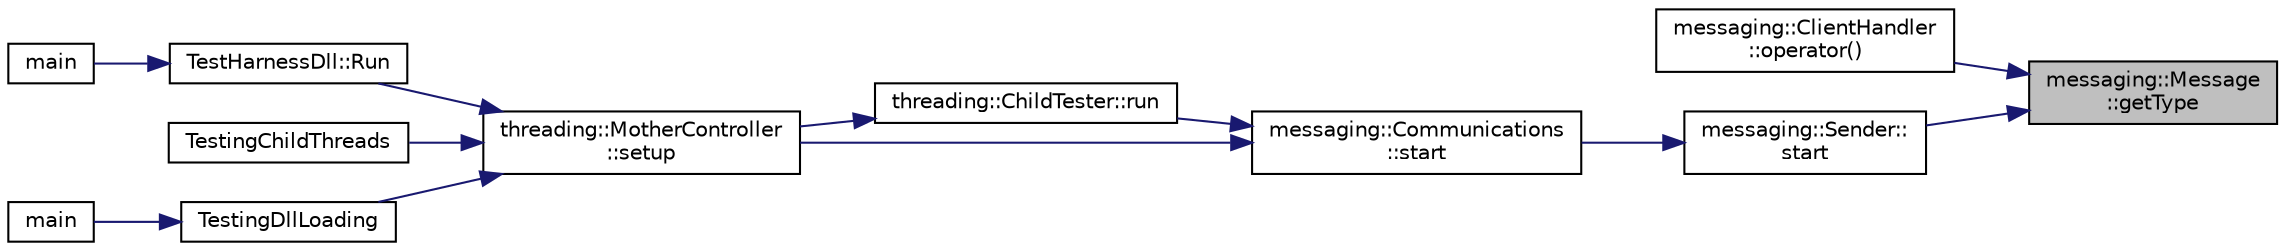 digraph "messaging::Message::getType"
{
 // LATEX_PDF_SIZE
  edge [fontname="Helvetica",fontsize="10",labelfontname="Helvetica",labelfontsize="10"];
  node [fontname="Helvetica",fontsize="10",shape=record];
  rankdir="RL";
  Node1 [label="messaging::Message\l::getType",height=0.2,width=0.4,color="black", fillcolor="grey75", style="filled", fontcolor="black",tooltip=" "];
  Node1 -> Node2 [dir="back",color="midnightblue",fontsize="10",style="solid"];
  Node2 [label="messaging::ClientHandler\l::operator()",height=0.2,width=0.4,color="black", fillcolor="white", style="filled",URL="$classmessaging_1_1_client_handler.html#a5bd0e35edbf31af326419353fd391071",tooltip=" "];
  Node1 -> Node3 [dir="back",color="midnightblue",fontsize="10",style="solid"];
  Node3 [label="messaging::Sender::\lstart",height=0.2,width=0.4,color="black", fillcolor="white", style="filled",URL="$classmessaging_1_1_sender.html#a6f52ff6506505dd53a3f8f789a4002ef",tooltip=" "];
  Node3 -> Node4 [dir="back",color="midnightblue",fontsize="10",style="solid"];
  Node4 [label="messaging::Communications\l::start",height=0.2,width=0.4,color="black", fillcolor="white", style="filled",URL="$classmessaging_1_1_communications.html#a1a93f47c7171939fb74d1f52c814c747",tooltip=" "];
  Node4 -> Node5 [dir="back",color="midnightblue",fontsize="10",style="solid"];
  Node5 [label="threading::ChildTester::run",height=0.2,width=0.4,color="black", fillcolor="white", style="filled",URL="$classthreading_1_1_child_tester.html#a9620f7823b0baffc023ef5ad2ff27152",tooltip="This method will start running things. Start communications and run test when asked."];
  Node5 -> Node6 [dir="back",color="midnightblue",fontsize="10",style="solid"];
  Node6 [label="threading::MotherController\l::setup",height=0.2,width=0.4,color="black", fillcolor="white", style="filled",URL="$classthreading_1_1_mother_controller.html#ac691297c96aff006c3e39d7c2947d755",tooltip="The setup method is used to set the logger and other things needed before running."];
  Node6 -> Node7 [dir="back",color="midnightblue",fontsize="10",style="solid"];
  Node7 [label="TestHarnessDll::Run",height=0.2,width=0.4,color="black", fillcolor="white", style="filled",URL="$class_test_harness_dll.html#a77cef9b50f8aafae64650bbd0f228323",tooltip="This method is the one that runs everything."];
  Node7 -> Node8 [dir="back",color="midnightblue",fontsize="10",style="solid"];
  Node8 [label="main",height=0.2,width=0.4,color="black", fillcolor="white", style="filled",URL="$_c_s_e687___test_harness_8cpp.html#ae66f6b31b5ad750f1fe042a706a4e3d4",tooltip="This is the main function that start the whole program. There are no arguments at this time,..."];
  Node6 -> Node9 [dir="back",color="midnightblue",fontsize="10",style="solid"];
  Node9 [label="TestingChildThreads",height=0.2,width=0.4,color="black", fillcolor="white", style="filled",URL="$_c_s_e687___test_harness___o_r_i_g___b_a_c_k_u_p_8cpp.html#a91539862d89171fdca0918d2153c0fe4",tooltip="This is the best method, I mean function in the world."];
  Node6 -> Node10 [dir="back",color="midnightblue",fontsize="10",style="solid"];
  Node10 [label="TestingDllLoading",height=0.2,width=0.4,color="black", fillcolor="white", style="filled",URL="$_c_s_e687___test_harness___o_r_i_g___b_a_c_k_u_p_8cpp.html#a63c85ed062d2631fe9a74d098c11256a",tooltip=" "];
  Node10 -> Node11 [dir="back",color="midnightblue",fontsize="10",style="solid"];
  Node11 [label="main",height=0.2,width=0.4,color="black", fillcolor="white", style="filled",URL="$_c_s_e687___test_harness___o_r_i_g___b_a_c_k_u_p_8cpp.html#ae66f6b31b5ad750f1fe042a706a4e3d4",tooltip=" "];
  Node4 -> Node6 [dir="back",color="midnightblue",fontsize="10",style="solid"];
}
